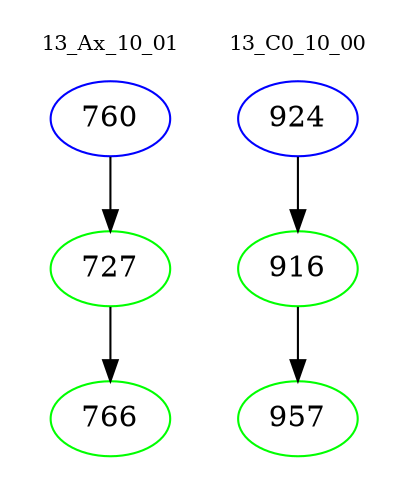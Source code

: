 digraph{
subgraph cluster_0 {
color = white
label = "13_Ax_10_01";
fontsize=10;
T0_760 [label="760", color="blue"]
T0_760 -> T0_727 [color="black"]
T0_727 [label="727", color="green"]
T0_727 -> T0_766 [color="black"]
T0_766 [label="766", color="green"]
}
subgraph cluster_1 {
color = white
label = "13_C0_10_00";
fontsize=10;
T1_924 [label="924", color="blue"]
T1_924 -> T1_916 [color="black"]
T1_916 [label="916", color="green"]
T1_916 -> T1_957 [color="black"]
T1_957 [label="957", color="green"]
}
}
